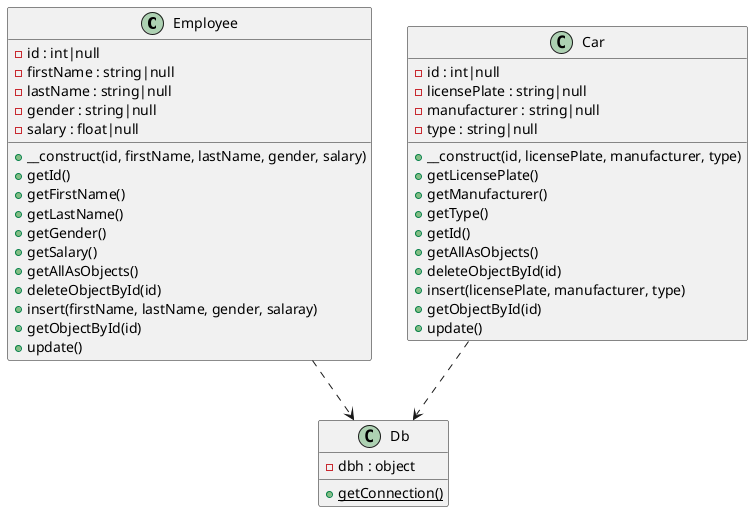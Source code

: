 @startuml
  ' skinparam classAttributeIconSize 0
  class Employee {
    -id : int|null
    -firstName : string|null
    -lastName : string|null
    -gender : string|null
    -salary : float|null
    +__construct(id, firstName, lastName, gender, salary)
    +getId()
    +getFirstName()
    +getLastName()
    +getGender()
    +getSalary()
    +getAllAsObjects()
    +deleteObjectById(id)
    +insert(firstName, lastName, gender, salaray)
    +getObjectById(id)
    +update()
  }
  class Db {
    -dbh : object
    {static} +getConnection()
  }
  class Car {
    -id : int|null
    -licensePlate : string|null
    -manufacturer : string|null
    -type : string|null
    +__construct(id, licensePlate, manufacturer, type)
    +getLicensePlate()
    +getManufacturer()
    +getType()
    +getId()
    +getAllAsObjects()
    +deleteObjectById(id)
    +insert(licensePlate, manufacturer, type)
    +getObjectById(id)
    +update()
  }
  Car ..> Db
  Employee ..> Db
@enduml


